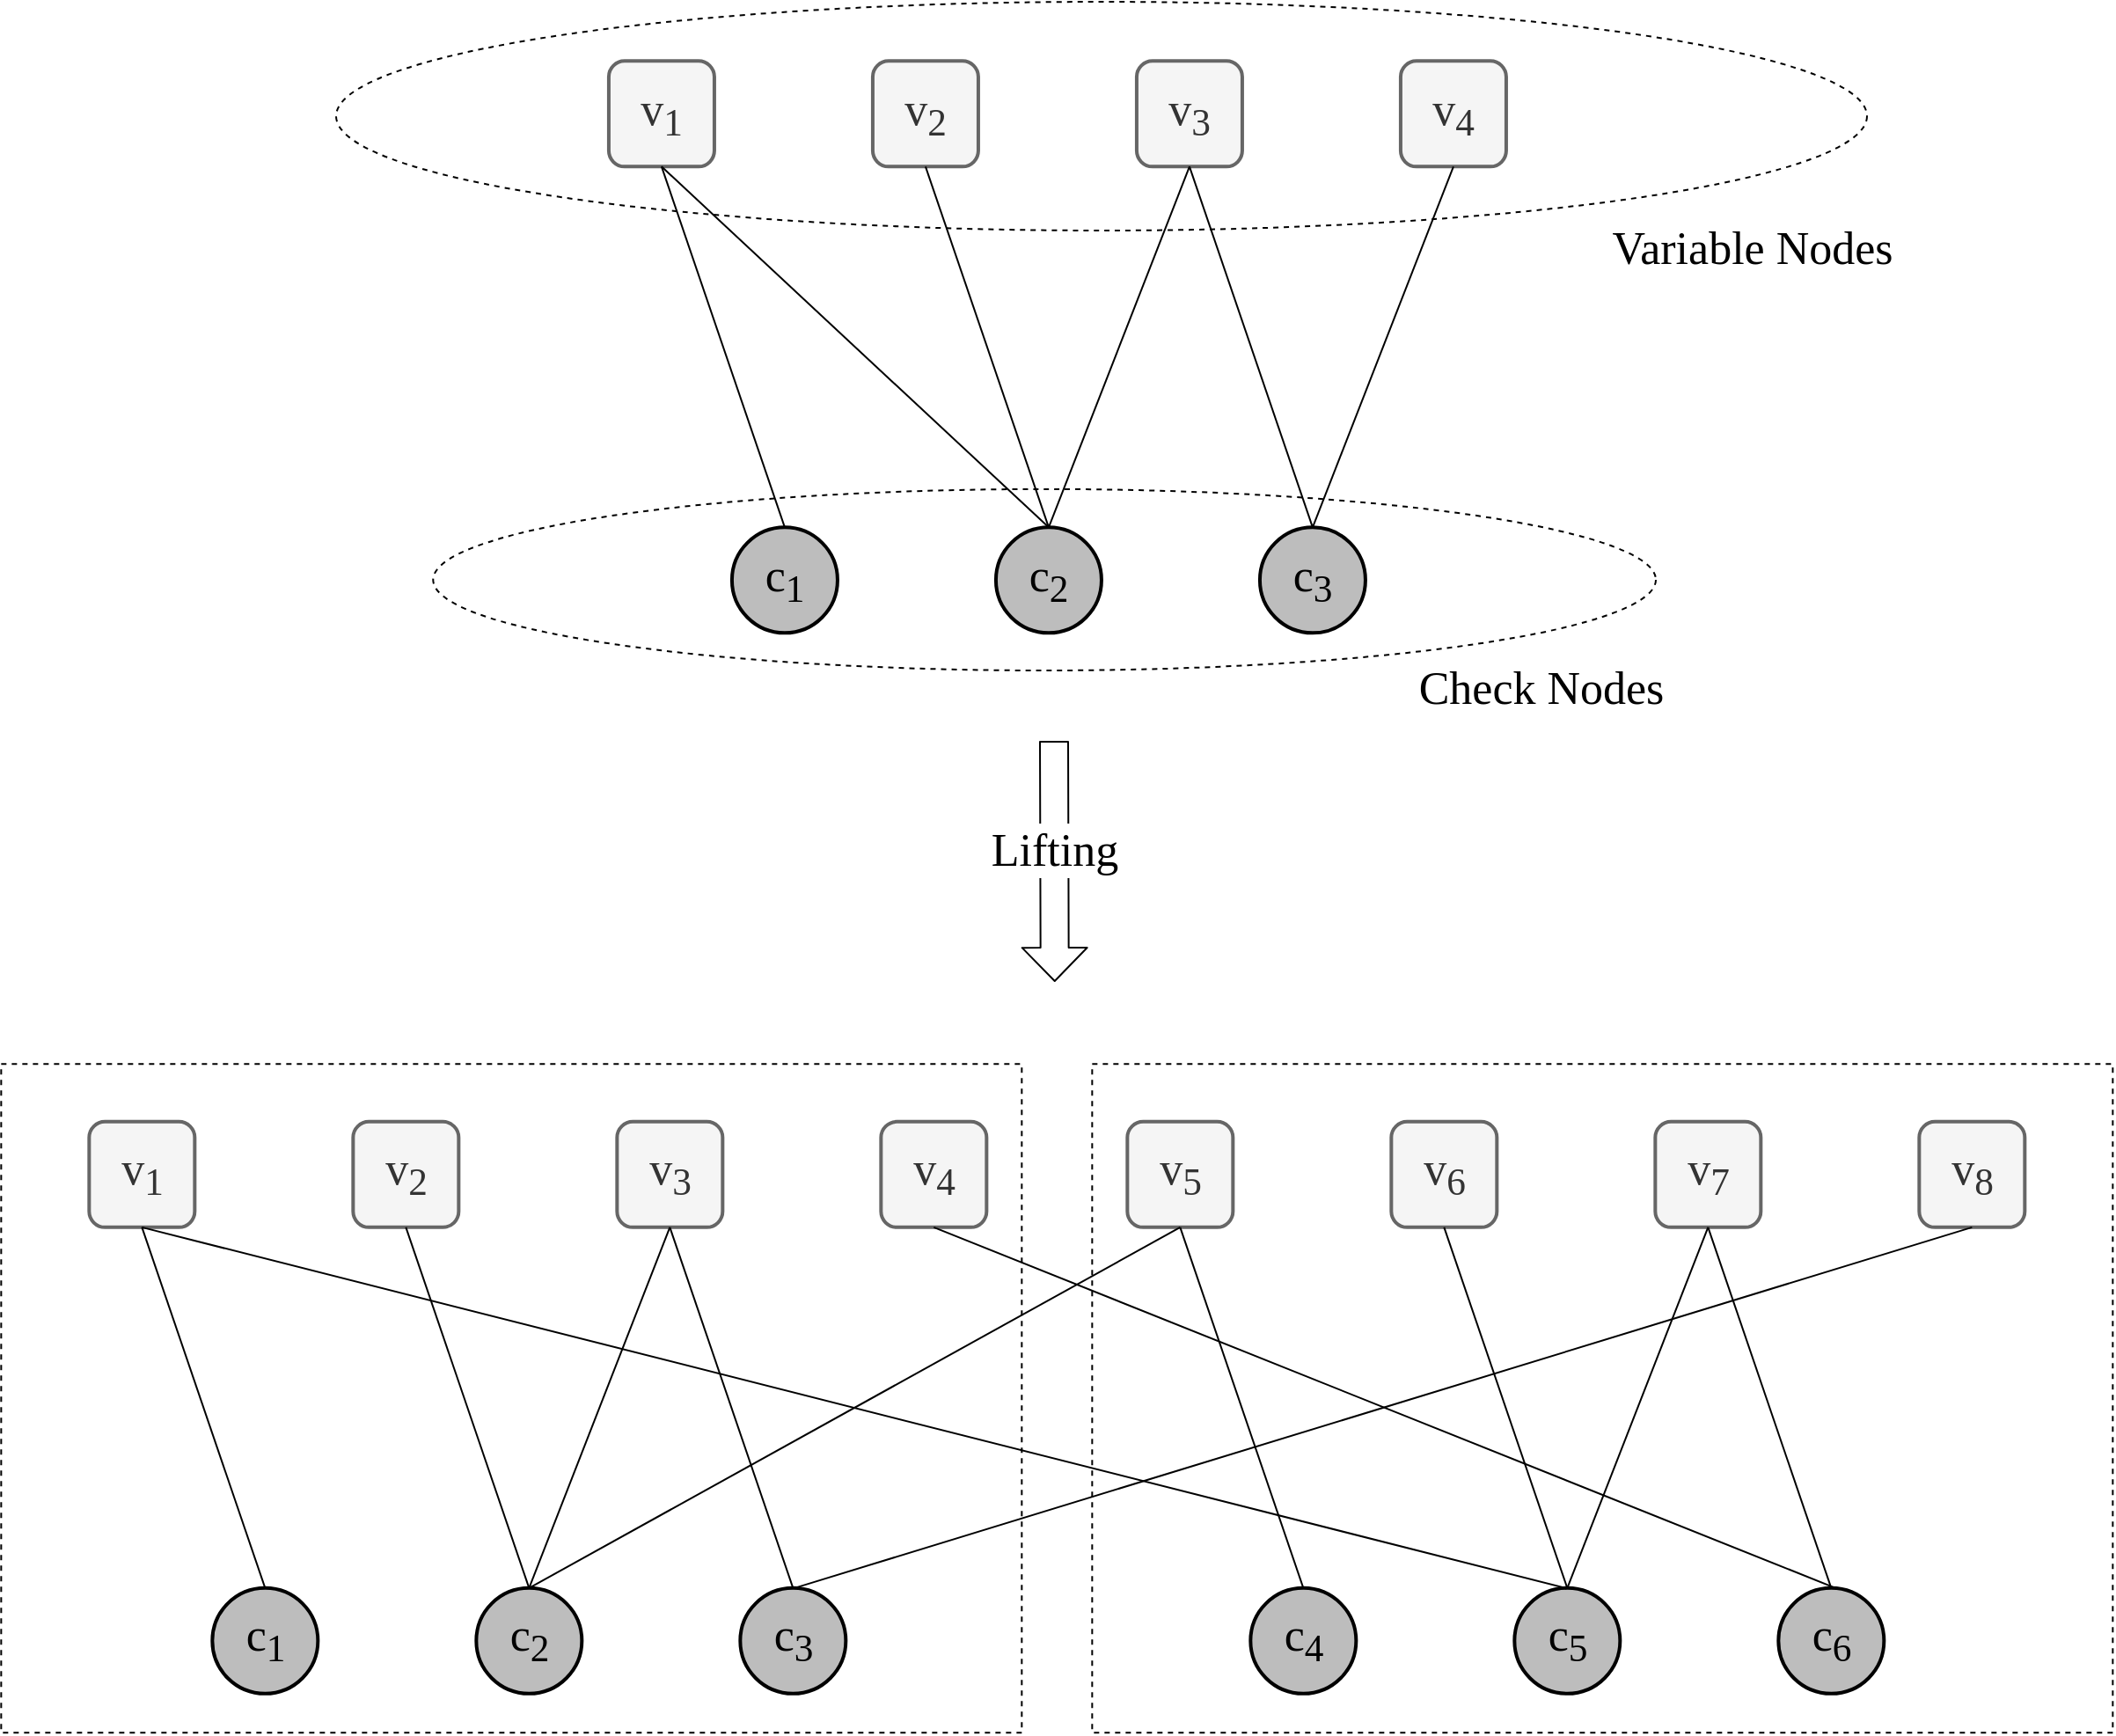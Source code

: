 <mxfile version="12.5.6" type="device"><diagram id="vXZdB02bHOhS67UHvfp6" name="Page-1"><mxGraphModel dx="2946" dy="1070" grid="1" gridSize="10" guides="1" tooltips="1" connect="1" arrows="1" fold="1" page="1" pageScale="1" pageWidth="1500" pageHeight="1200" math="0" shadow="0" extFonts="Utopia^https://fonts.googleapis.com/css?family=Utopia"><root><mxCell id="0"/><mxCell id="1" parent="0"/><mxCell id="cyNLSEHa57JYdthHD8Sp-54" value="" style="ellipse;whiteSpace=wrap;html=1;dashed=1;strokeWidth=1;fillColor=none;fontFamily=Verdana;fontSize=26;" vertex="1" parent="1"><mxGeometry x="340" y="90" width="870" height="130" as="geometry"/></mxCell><mxCell id="cyNLSEHa57JYdthHD8Sp-53" value="" style="rounded=0;whiteSpace=wrap;html=1;strokeWidth=1;fillColor=none;fontFamily=Utopia;fontSize=15;dashed=1;FType=g;" vertex="1" parent="1"><mxGeometry x="769.67" y="693.67" width="580" height="380" as="geometry"/></mxCell><mxCell id="cyNLSEHa57JYdthHD8Sp-52" value="" style="rounded=0;whiteSpace=wrap;html=1;strokeWidth=1;fillColor=none;fontFamily=Utopia;fontSize=15;dashed=1;FType=g;" vertex="1" parent="1"><mxGeometry x="149.67" y="693.67" width="580" height="380" as="geometry"/></mxCell><mxCell id="cyNLSEHa57JYdthHD8Sp-1" value="&lt;font style=&quot;font-size: 26px&quot;&gt;c&lt;sub&gt;1&lt;/sub&gt;&lt;/font&gt;" style="ellipse;whiteSpace=wrap;html=1;aspect=fixed;fontFamily=Utopia;fillColor=#BDBDBD;strokeWidth=2;FType=g;" vertex="1" parent="1"><mxGeometry x="564.97" y="388.67" width="60" height="60" as="geometry"/></mxCell><mxCell id="cyNLSEHa57JYdthHD8Sp-2" value="&lt;font style=&quot;font-size: 26px&quot;&gt;c&lt;sub&gt;2&lt;/sub&gt;&lt;/font&gt;" style="ellipse;whiteSpace=wrap;html=1;aspect=fixed;fontFamily=Utopia;fillColor=#BDBDBD;strokeWidth=2;FType=g;" vertex="1" parent="1"><mxGeometry x="714.97" y="388.67" width="60" height="60" as="geometry"/></mxCell><mxCell id="cyNLSEHa57JYdthHD8Sp-3" value="&lt;font style=&quot;font-size: 26px&quot;&gt;c&lt;sub&gt;3&lt;/sub&gt;&lt;/font&gt;" style="ellipse;whiteSpace=wrap;html=1;aspect=fixed;fontFamily=Utopia;fillColor=#BDBDBD;strokeWidth=2;FType=g;" vertex="1" parent="1"><mxGeometry x="864.97" y="388.67" width="60" height="60" as="geometry"/></mxCell><mxCell id="cyNLSEHa57JYdthHD8Sp-6" value="&lt;font style=&quot;font-size: 26px&quot;&gt;v&lt;sub&gt;2&lt;/sub&gt;&lt;/font&gt;" style="rounded=1;whiteSpace=wrap;html=1;fontFamily=Utopia;fillColor=#f5f5f5;strokeColor=#666666;fontColor=#333333;strokeWidth=2;FType=g;" vertex="1" parent="1"><mxGeometry x="644.97" y="123.67" width="60" height="60" as="geometry"/></mxCell><mxCell id="cyNLSEHa57JYdthHD8Sp-9" value="&lt;font style=&quot;font-size: 26px&quot;&gt;v&lt;sub&gt;4&lt;/sub&gt;&lt;/font&gt;" style="rounded=1;whiteSpace=wrap;html=1;fontFamily=Utopia;fillColor=#f5f5f5;strokeColor=#666666;fontColor=#333333;strokeWidth=2;FType=g;" vertex="1" parent="1"><mxGeometry x="944.97" y="123.67" width="60" height="60" as="geometry"/></mxCell><mxCell id="cyNLSEHa57JYdthHD8Sp-13" value="&lt;font style=&quot;font-size: 26px&quot;&gt;v&lt;sub&gt;1&lt;/sub&gt;&lt;/font&gt;" style="rounded=1;whiteSpace=wrap;html=1;fontFamily=Utopia;fillColor=#F5F5F5;strokeColor=#666666;fontColor=#333333;strokeWidth=2;FType=g;" vertex="1" parent="1"><mxGeometry x="494.97" y="123.67" width="60" height="60" as="geometry"/></mxCell><mxCell id="cyNLSEHa57JYdthHD8Sp-14" value="&lt;font style=&quot;font-size: 26px&quot;&gt;v&lt;sub&gt;3&lt;/sub&gt;&lt;/font&gt;" style="rounded=1;whiteSpace=wrap;html=1;fontFamily=Utopia;fillColor=#f5f5f5;strokeColor=#666666;fontColor=#333333;strokeWidth=2;FType=g;" vertex="1" parent="1"><mxGeometry x="794.97" y="123.67" width="60" height="60" as="geometry"/></mxCell><mxCell id="cyNLSEHa57JYdthHD8Sp-16" value="" style="endArrow=none;html=1;fontFamily=Utopia;fontSize=15;entryX=0.5;entryY=1;entryDx=0;entryDy=0;exitX=0.5;exitY=0;exitDx=0;exitDy=0;FType=g;" edge="1" parent="1" source="cyNLSEHa57JYdthHD8Sp-1" target="cyNLSEHa57JYdthHD8Sp-13"><mxGeometry width="50" height="50" relative="1" as="geometry"><mxPoint x="494.97" y="523.67" as="sourcePoint"/><mxPoint x="544.97" y="473.67" as="targetPoint"/></mxGeometry></mxCell><mxCell id="cyNLSEHa57JYdthHD8Sp-18" value="" style="endArrow=none;html=1;fontFamily=Utopia;fontSize=15;exitX=0.5;exitY=0;exitDx=0;exitDy=0;FType=g;" edge="1" parent="1" source="cyNLSEHa57JYdthHD8Sp-2"><mxGeometry width="50" height="50" relative="1" as="geometry"><mxPoint x="633.757" y="388.667" as="sourcePoint"/><mxPoint x="524.97" y="183.67" as="targetPoint"/></mxGeometry></mxCell><mxCell id="cyNLSEHa57JYdthHD8Sp-19" value="" style="endArrow=none;html=1;fontFamily=Utopia;fontSize=15;exitX=0.5;exitY=0;exitDx=0;exitDy=0;FType=g;" edge="1" parent="1" source="cyNLSEHa57JYdthHD8Sp-2"><mxGeometry width="50" height="50" relative="1" as="geometry"><mxPoint x="734.97" y="353.67" as="sourcePoint"/><mxPoint x="674.97" y="183.67" as="targetPoint"/></mxGeometry></mxCell><mxCell id="cyNLSEHa57JYdthHD8Sp-21" value="" style="endArrow=none;html=1;fontFamily=Utopia;fontSize=15;exitX=0.5;exitY=0;exitDx=0;exitDy=0;FType=g;" edge="1" parent="1"><mxGeometry width="50" height="50" relative="1" as="geometry"><mxPoint x="894.97" y="388.67" as="sourcePoint"/><mxPoint x="824.97" y="183.67" as="targetPoint"/></mxGeometry></mxCell><mxCell id="cyNLSEHa57JYdthHD8Sp-22" value="" style="endArrow=none;html=1;fontFamily=Utopia;fontSize=15;exitX=0.5;exitY=0;exitDx=0;exitDy=0;FType=g;" edge="1" parent="1" source="cyNLSEHa57JYdthHD8Sp-2"><mxGeometry width="50" height="50" relative="1" as="geometry"><mxPoint x="894.97" y="388.67" as="sourcePoint"/><mxPoint x="824.97" y="183.67" as="targetPoint"/></mxGeometry></mxCell><mxCell id="cyNLSEHa57JYdthHD8Sp-23" value="" style="endArrow=none;html=1;fontFamily=Utopia;fontSize=15;exitX=0.5;exitY=0;exitDx=0;exitDy=0;FType=g;" edge="1" parent="1" source="cyNLSEHa57JYdthHD8Sp-3"><mxGeometry width="50" height="50" relative="1" as="geometry"><mxPoint x="744.97" y="388.67" as="sourcePoint"/><mxPoint x="974.97" y="183.67" as="targetPoint"/></mxGeometry></mxCell><mxCell id="cyNLSEHa57JYdthHD8Sp-24" value="&lt;font style=&quot;font-size: 26px&quot;&gt;c&lt;sub&gt;1&lt;/sub&gt;&lt;/font&gt;" style="ellipse;whiteSpace=wrap;html=1;aspect=fixed;fontFamily=Utopia;fillColor=#BDBDBD;strokeWidth=2;FType=g;" vertex="1" parent="1"><mxGeometry x="269.67" y="991.43" width="60" height="60" as="geometry"/></mxCell><mxCell id="cyNLSEHa57JYdthHD8Sp-25" value="&lt;font style=&quot;font-size: 26px&quot;&gt;c&lt;sub&gt;2&lt;/sub&gt;&lt;/font&gt;" style="ellipse;whiteSpace=wrap;html=1;aspect=fixed;fontFamily=Utopia;fillColor=#BDBDBD;strokeWidth=2;FType=g;" vertex="1" parent="1"><mxGeometry x="419.67" y="991.43" width="60" height="60" as="geometry"/></mxCell><mxCell id="cyNLSEHa57JYdthHD8Sp-26" value="&lt;font style=&quot;font-size: 26px&quot;&gt;c&lt;sub&gt;3&lt;/sub&gt;&lt;/font&gt;" style="ellipse;whiteSpace=wrap;html=1;aspect=fixed;fontFamily=Utopia;fillColor=#BDBDBD;strokeWidth=2;FType=g;" vertex="1" parent="1"><mxGeometry x="569.67" y="991.43" width="60" height="60" as="geometry"/></mxCell><mxCell id="cyNLSEHa57JYdthHD8Sp-27" value="&lt;font style=&quot;font-size: 26px&quot;&gt;v&lt;sub&gt;2&lt;/sub&gt;&lt;/font&gt;" style="rounded=1;whiteSpace=wrap;html=1;fontFamily=Utopia;fillColor=#f5f5f5;strokeColor=#666666;fontColor=#333333;strokeWidth=2;FType=g;" vertex="1" parent="1"><mxGeometry x="349.67" y="726.43" width="60" height="60" as="geometry"/></mxCell><mxCell id="cyNLSEHa57JYdthHD8Sp-28" value="&lt;font style=&quot;font-size: 26px&quot;&gt;v&lt;sub&gt;4&lt;/sub&gt;&lt;/font&gt;" style="rounded=1;whiteSpace=wrap;html=1;fontFamily=Utopia;fillColor=#f5f5f5;strokeColor=#666666;fontColor=#333333;strokeWidth=2;FType=g;" vertex="1" parent="1"><mxGeometry x="649.67" y="726.43" width="60" height="60" as="geometry"/></mxCell><mxCell id="cyNLSEHa57JYdthHD8Sp-29" value="&lt;font style=&quot;font-size: 26px&quot;&gt;v&lt;sub&gt;1&lt;/sub&gt;&lt;/font&gt;" style="rounded=1;whiteSpace=wrap;html=1;fontFamily=Utopia;fillColor=#F5F5F5;strokeColor=#666666;fontColor=#333333;strokeWidth=2;FType=g;" vertex="1" parent="1"><mxGeometry x="199.67" y="726.43" width="60" height="60" as="geometry"/></mxCell><mxCell id="cyNLSEHa57JYdthHD8Sp-30" value="&lt;font style=&quot;font-size: 26px&quot;&gt;v&lt;sub&gt;3&lt;/sub&gt;&lt;/font&gt;" style="rounded=1;whiteSpace=wrap;html=1;fontFamily=Utopia;fillColor=#f5f5f5;strokeColor=#666666;fontColor=#333333;strokeWidth=2;FType=g;" vertex="1" parent="1"><mxGeometry x="499.67" y="726.43" width="60" height="60" as="geometry"/></mxCell><mxCell id="cyNLSEHa57JYdthHD8Sp-31" value="" style="endArrow=none;html=1;fontFamily=Utopia;fontSize=15;entryX=0.5;entryY=1;entryDx=0;entryDy=0;exitX=0.5;exitY=0;exitDx=0;exitDy=0;FType=g;" edge="1" parent="1" source="cyNLSEHa57JYdthHD8Sp-24" target="cyNLSEHa57JYdthHD8Sp-29"><mxGeometry width="50" height="50" relative="1" as="geometry"><mxPoint x="199.67" y="1126.43" as="sourcePoint"/><mxPoint x="249.67" y="1076.43" as="targetPoint"/></mxGeometry></mxCell><mxCell id="cyNLSEHa57JYdthHD8Sp-32" value="" style="endArrow=none;html=1;fontFamily=Utopia;fontSize=15;FType=g;" edge="1" parent="1"><mxGeometry width="50" height="50" relative="1" as="geometry"><mxPoint x="1039.67" y="991.67" as="sourcePoint"/><mxPoint x="229.67" y="786.43" as="targetPoint"/></mxGeometry></mxCell><mxCell id="cyNLSEHa57JYdthHD8Sp-33" value="" style="endArrow=none;html=1;fontFamily=Utopia;fontSize=15;exitX=0.5;exitY=0;exitDx=0;exitDy=0;FType=g;" edge="1" parent="1" source="cyNLSEHa57JYdthHD8Sp-25"><mxGeometry width="50" height="50" relative="1" as="geometry"><mxPoint x="439.67" y="956.43" as="sourcePoint"/><mxPoint x="379.67" y="786.43" as="targetPoint"/></mxGeometry></mxCell><mxCell id="cyNLSEHa57JYdthHD8Sp-34" value="" style="endArrow=none;html=1;fontFamily=Utopia;fontSize=15;exitX=0.5;exitY=0;exitDx=0;exitDy=0;FType=g;" edge="1" parent="1"><mxGeometry width="50" height="50" relative="1" as="geometry"><mxPoint x="599.67" y="991.43" as="sourcePoint"/><mxPoint x="529.67" y="786.43" as="targetPoint"/></mxGeometry></mxCell><mxCell id="cyNLSEHa57JYdthHD8Sp-35" value="" style="endArrow=none;html=1;fontFamily=Utopia;fontSize=15;exitX=0.5;exitY=0;exitDx=0;exitDy=0;FType=g;" edge="1" parent="1" source="cyNLSEHa57JYdthHD8Sp-25"><mxGeometry width="50" height="50" relative="1" as="geometry"><mxPoint x="599.67" y="991.43" as="sourcePoint"/><mxPoint x="529.67" y="786.43" as="targetPoint"/></mxGeometry></mxCell><mxCell id="cyNLSEHa57JYdthHD8Sp-36" value="" style="endArrow=none;html=1;fontFamily=Utopia;fontSize=15;exitX=0.665;exitY=0.05;exitDx=0;exitDy=0;exitPerimeter=0;FType=g;" edge="1" parent="1" source="cyNLSEHa57JYdthHD8Sp-41"><mxGeometry width="50" height="50" relative="1" as="geometry"><mxPoint x="449.67" y="991.43" as="sourcePoint"/><mxPoint x="679.67" y="786.43" as="targetPoint"/></mxGeometry></mxCell><mxCell id="cyNLSEHa57JYdthHD8Sp-37" value="Lifting" style="shape=flexArrow;endArrow=classic;html=1;fontFamily=Utopia;fontSize=26;verticalAlign=top;labelPosition=center;verticalLabelPosition=top;align=center;width=16;FType=g;" edge="1" parent="1"><mxGeometry x="-0.416" width="50" height="50" relative="1" as="geometry"><mxPoint x="748" y="510" as="sourcePoint"/><mxPoint x="748.38" y="647.02" as="targetPoint"/><mxPoint as="offset"/></mxGeometry></mxCell><mxCell id="cyNLSEHa57JYdthHD8Sp-39" value="&lt;font style=&quot;font-size: 26px&quot;&gt;c&lt;sub&gt;4&lt;/sub&gt;&lt;/font&gt;" style="ellipse;whiteSpace=wrap;html=1;aspect=fixed;fontFamily=Utopia;fillColor=#BDBDBD;strokeWidth=2;FType=g;" vertex="1" parent="1"><mxGeometry x="859.67" y="991.43" width="60" height="60" as="geometry"/></mxCell><mxCell id="cyNLSEHa57JYdthHD8Sp-40" value="&lt;font style=&quot;font-size: 26px&quot;&gt;c&lt;sub&gt;5&lt;/sub&gt;&lt;/font&gt;" style="ellipse;whiteSpace=wrap;html=1;aspect=fixed;fontFamily=Utopia;fillColor=#BDBDBD;strokeWidth=2;FType=g;" vertex="1" parent="1"><mxGeometry x="1009.67" y="991.43" width="60" height="60" as="geometry"/></mxCell><mxCell id="cyNLSEHa57JYdthHD8Sp-41" value="&lt;font style=&quot;font-size: 26px&quot;&gt;c&lt;sub&gt;6&lt;/sub&gt;&lt;/font&gt;" style="ellipse;whiteSpace=wrap;html=1;aspect=fixed;fontFamily=Utopia;fillColor=#BDBDBD;strokeWidth=2;FType=g;" vertex="1" parent="1"><mxGeometry x="1159.67" y="991.43" width="60" height="60" as="geometry"/></mxCell><mxCell id="cyNLSEHa57JYdthHD8Sp-42" value="&lt;font style=&quot;font-size: 26px&quot;&gt;v&lt;sub&gt;6&lt;/sub&gt;&lt;/font&gt;" style="rounded=1;whiteSpace=wrap;html=1;fontFamily=Utopia;fillColor=#f5f5f5;strokeColor=#666666;fontColor=#333333;strokeWidth=2;FType=g;" vertex="1" parent="1"><mxGeometry x="939.67" y="726.43" width="60" height="60" as="geometry"/></mxCell><mxCell id="cyNLSEHa57JYdthHD8Sp-43" value="&lt;font style=&quot;font-size: 26px&quot;&gt;v&lt;sub&gt;8&lt;/sub&gt;&lt;/font&gt;" style="rounded=1;whiteSpace=wrap;html=1;fontFamily=Utopia;fillColor=#f5f5f5;strokeColor=#666666;fontColor=#333333;strokeWidth=2;FType=g;" vertex="1" parent="1"><mxGeometry x="1239.67" y="726.43" width="60" height="60" as="geometry"/></mxCell><mxCell id="cyNLSEHa57JYdthHD8Sp-44" value="&lt;font style=&quot;font-size: 26px&quot;&gt;v&lt;sub&gt;5&lt;/sub&gt;&lt;/font&gt;" style="rounded=1;whiteSpace=wrap;html=1;fontFamily=Utopia;fillColor=#F5F5F5;strokeColor=#666666;fontColor=#333333;strokeWidth=2;FType=g;" vertex="1" parent="1"><mxGeometry x="789.67" y="726.43" width="60" height="60" as="geometry"/></mxCell><mxCell id="cyNLSEHa57JYdthHD8Sp-45" value="&lt;font style=&quot;font-size: 26px&quot;&gt;v&lt;sub&gt;7&lt;/sub&gt;&lt;/font&gt;" style="rounded=1;whiteSpace=wrap;html=1;fontFamily=Utopia;fillColor=#f5f5f5;strokeColor=#666666;fontColor=#333333;strokeWidth=2;FType=g;" vertex="1" parent="1"><mxGeometry x="1089.67" y="726.43" width="60" height="60" as="geometry"/></mxCell><mxCell id="cyNLSEHa57JYdthHD8Sp-46" value="" style="endArrow=none;html=1;fontFamily=Utopia;fontSize=15;entryX=0.5;entryY=1;entryDx=0;entryDy=0;exitX=0.5;exitY=0;exitDx=0;exitDy=0;FType=g;" edge="1" parent="1" source="cyNLSEHa57JYdthHD8Sp-39" target="cyNLSEHa57JYdthHD8Sp-44"><mxGeometry width="50" height="50" relative="1" as="geometry"><mxPoint x="789.67" y="1126.43" as="sourcePoint"/><mxPoint x="839.67" y="1076.43" as="targetPoint"/></mxGeometry></mxCell><mxCell id="cyNLSEHa57JYdthHD8Sp-47" value="" style="endArrow=none;html=1;fontFamily=Utopia;fontSize=15;exitX=0.5;exitY=0;exitDx=0;exitDy=0;FType=g;" edge="1" parent="1" source="cyNLSEHa57JYdthHD8Sp-25"><mxGeometry width="50" height="50" relative="1" as="geometry"><mxPoint x="928.457" y="991.427" as="sourcePoint"/><mxPoint x="819.67" y="786.43" as="targetPoint"/></mxGeometry></mxCell><mxCell id="cyNLSEHa57JYdthHD8Sp-48" value="" style="endArrow=none;html=1;fontFamily=Utopia;fontSize=15;exitX=0.5;exitY=0;exitDx=0;exitDy=0;FType=g;" edge="1" parent="1" source="cyNLSEHa57JYdthHD8Sp-40"><mxGeometry width="50" height="50" relative="1" as="geometry"><mxPoint x="1029.67" y="956.43" as="sourcePoint"/><mxPoint x="969.67" y="786.43" as="targetPoint"/></mxGeometry></mxCell><mxCell id="cyNLSEHa57JYdthHD8Sp-49" value="" style="endArrow=none;html=1;fontFamily=Utopia;fontSize=15;exitX=0.5;exitY=0;exitDx=0;exitDy=0;FType=g;" edge="1" parent="1"><mxGeometry width="50" height="50" relative="1" as="geometry"><mxPoint x="1189.67" y="991.43" as="sourcePoint"/><mxPoint x="1119.67" y="786.43" as="targetPoint"/></mxGeometry></mxCell><mxCell id="cyNLSEHa57JYdthHD8Sp-50" value="" style="endArrow=none;html=1;fontFamily=Utopia;fontSize=15;exitX=0.5;exitY=0;exitDx=0;exitDy=0;FType=g;" edge="1" parent="1" source="cyNLSEHa57JYdthHD8Sp-40"><mxGeometry width="50" height="50" relative="1" as="geometry"><mxPoint x="1189.67" y="991.43" as="sourcePoint"/><mxPoint x="1119.67" y="786.43" as="targetPoint"/></mxGeometry></mxCell><mxCell id="cyNLSEHa57JYdthHD8Sp-51" value="" style="endArrow=none;html=1;fontFamily=Utopia;fontSize=15;FType=g;" edge="1" parent="1"><mxGeometry width="50" height="50" relative="1" as="geometry"><mxPoint x="599.67" y="991.67" as="sourcePoint"/><mxPoint x="1269.67" y="786.43" as="targetPoint"/></mxGeometry></mxCell><mxCell id="cyNLSEHa57JYdthHD8Sp-55" value="" style="ellipse;whiteSpace=wrap;html=1;dashed=1;strokeWidth=1;fillColor=none;fontFamily=Verdana;fontSize=26;" vertex="1" parent="1"><mxGeometry x="395.14" y="366.94" width="694.86" height="103.06" as="geometry"/></mxCell><mxCell id="cyNLSEHa57JYdthHD8Sp-57" value="&lt;font face=&quot;Utopia&quot;&gt;Variable Nodes&lt;/font&gt;" style="text;html=1;strokeColor=none;fillColor=none;align=center;verticalAlign=middle;whiteSpace=wrap;rounded=0;dashed=1;fontFamily=Verdana;fontSize=26;" vertex="1" parent="1"><mxGeometry x="1040" y="220" width="210.33" height="20" as="geometry"/></mxCell><mxCell id="cyNLSEHa57JYdthHD8Sp-60" value="&lt;font face=&quot;Utopia&quot;&gt;Check Nodes&lt;/font&gt;" style="text;html=1;strokeColor=none;fillColor=none;align=center;verticalAlign=middle;whiteSpace=wrap;rounded=0;dashed=1;fontFamily=Verdana;fontSize=26;" vertex="1" parent="1"><mxGeometry x="919.67" y="470" width="210.33" height="20" as="geometry"/></mxCell></root></mxGraphModel></diagram></mxfile>
